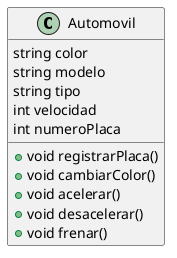 @startuml first

class Automovil {
    string color
    string modelo
    string tipo
    int velocidad
    int numeroPlaca

    +void registrarPlaca()
    +void cambiarColor()
    +void acelerar()
    +void desacelerar()
    +void frenar()
}

@enduml